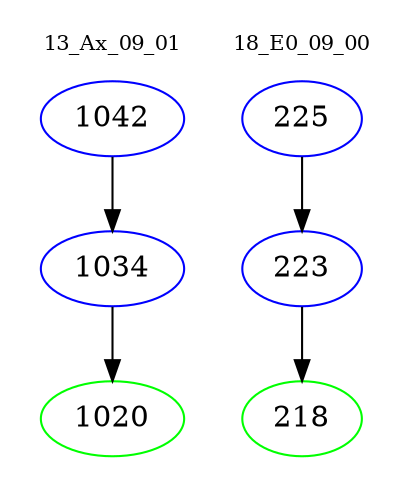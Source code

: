 digraph{
subgraph cluster_0 {
color = white
label = "13_Ax_09_01";
fontsize=10;
T0_1042 [label="1042", color="blue"]
T0_1042 -> T0_1034 [color="black"]
T0_1034 [label="1034", color="blue"]
T0_1034 -> T0_1020 [color="black"]
T0_1020 [label="1020", color="green"]
}
subgraph cluster_1 {
color = white
label = "18_E0_09_00";
fontsize=10;
T1_225 [label="225", color="blue"]
T1_225 -> T1_223 [color="black"]
T1_223 [label="223", color="blue"]
T1_223 -> T1_218 [color="black"]
T1_218 [label="218", color="green"]
}
}
